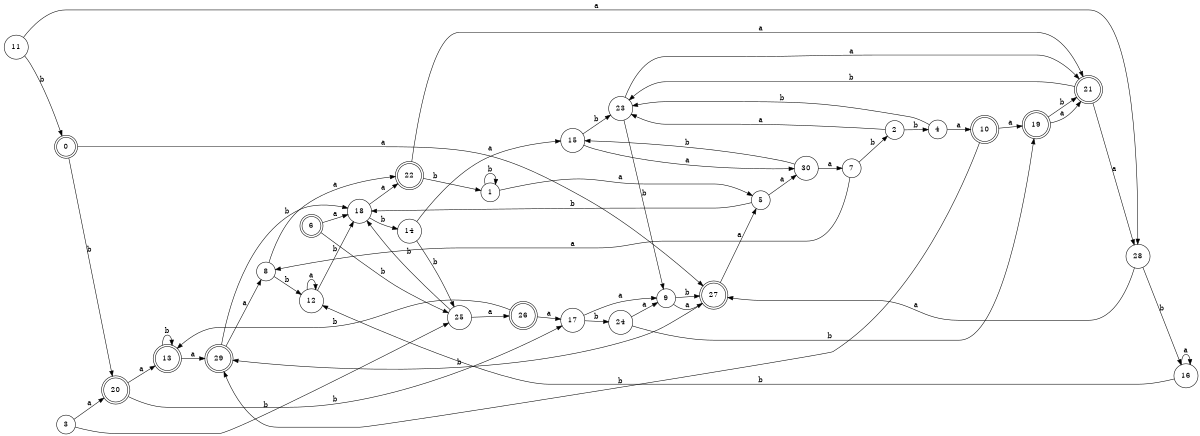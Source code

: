 digraph n25_10 {
__start0 [label="" shape="none"];

rankdir=LR;
size="8,5";

s0 [style="rounded,filled", color="black", fillcolor="white" shape="doublecircle", label="0"];
s1 [style="filled", color="black", fillcolor="white" shape="circle", label="1"];
s2 [style="filled", color="black", fillcolor="white" shape="circle", label="2"];
s3 [style="filled", color="black", fillcolor="white" shape="circle", label="3"];
s4 [style="filled", color="black", fillcolor="white" shape="circle", label="4"];
s5 [style="filled", color="black", fillcolor="white" shape="circle", label="5"];
s6 [style="rounded,filled", color="black", fillcolor="white" shape="doublecircle", label="6"];
s7 [style="filled", color="black", fillcolor="white" shape="circle", label="7"];
s8 [style="filled", color="black", fillcolor="white" shape="circle", label="8"];
s9 [style="filled", color="black", fillcolor="white" shape="circle", label="9"];
s10 [style="rounded,filled", color="black", fillcolor="white" shape="doublecircle", label="10"];
s11 [style="filled", color="black", fillcolor="white" shape="circle", label="11"];
s12 [style="filled", color="black", fillcolor="white" shape="circle", label="12"];
s13 [style="rounded,filled", color="black", fillcolor="white" shape="doublecircle", label="13"];
s14 [style="filled", color="black", fillcolor="white" shape="circle", label="14"];
s15 [style="filled", color="black", fillcolor="white" shape="circle", label="15"];
s16 [style="filled", color="black", fillcolor="white" shape="circle", label="16"];
s17 [style="filled", color="black", fillcolor="white" shape="circle", label="17"];
s18 [style="filled", color="black", fillcolor="white" shape="circle", label="18"];
s19 [style="rounded,filled", color="black", fillcolor="white" shape="doublecircle", label="19"];
s20 [style="rounded,filled", color="black", fillcolor="white" shape="doublecircle", label="20"];
s21 [style="rounded,filled", color="black", fillcolor="white" shape="doublecircle", label="21"];
s22 [style="rounded,filled", color="black", fillcolor="white" shape="doublecircle", label="22"];
s23 [style="filled", color="black", fillcolor="white" shape="circle", label="23"];
s24 [style="filled", color="black", fillcolor="white" shape="circle", label="24"];
s25 [style="filled", color="black", fillcolor="white" shape="circle", label="25"];
s26 [style="rounded,filled", color="black", fillcolor="white" shape="doublecircle", label="26"];
s27 [style="rounded,filled", color="black", fillcolor="white" shape="doublecircle", label="27"];
s28 [style="filled", color="black", fillcolor="white" shape="circle", label="28"];
s29 [style="rounded,filled", color="black", fillcolor="white" shape="doublecircle", label="29"];
s30 [style="filled", color="black", fillcolor="white" shape="circle", label="30"];
s0 -> s27 [label="a"];
s0 -> s20 [label="b"];
s1 -> s5 [label="a"];
s1 -> s1 [label="b"];
s2 -> s23 [label="a"];
s2 -> s4 [label="b"];
s3 -> s20 [label="a"];
s3 -> s25 [label="b"];
s4 -> s10 [label="a"];
s4 -> s23 [label="b"];
s5 -> s30 [label="a"];
s5 -> s18 [label="b"];
s6 -> s18 [label="a"];
s6 -> s25 [label="b"];
s7 -> s8 [label="a"];
s7 -> s2 [label="b"];
s8 -> s22 [label="a"];
s8 -> s12 [label="b"];
s9 -> s27 [label="a"];
s9 -> s27 [label="b"];
s10 -> s19 [label="a"];
s10 -> s29 [label="b"];
s11 -> s28 [label="a"];
s11 -> s0 [label="b"];
s12 -> s12 [label="a"];
s12 -> s18 [label="b"];
s13 -> s29 [label="a"];
s13 -> s13 [label="b"];
s14 -> s15 [label="a"];
s14 -> s25 [label="b"];
s15 -> s30 [label="a"];
s15 -> s23 [label="b"];
s16 -> s16 [label="a"];
s16 -> s12 [label="b"];
s17 -> s9 [label="a"];
s17 -> s24 [label="b"];
s18 -> s22 [label="a"];
s18 -> s14 [label="b"];
s19 -> s21 [label="a"];
s19 -> s21 [label="b"];
s20 -> s13 [label="a"];
s20 -> s17 [label="b"];
s21 -> s28 [label="a"];
s21 -> s23 [label="b"];
s22 -> s21 [label="a"];
s22 -> s1 [label="b"];
s23 -> s21 [label="a"];
s23 -> s9 [label="b"];
s24 -> s9 [label="a"];
s24 -> s19 [label="b"];
s25 -> s26 [label="a"];
s25 -> s18 [label="b"];
s26 -> s17 [label="a"];
s26 -> s13 [label="b"];
s27 -> s5 [label="a"];
s27 -> s29 [label="b"];
s28 -> s27 [label="a"];
s28 -> s16 [label="b"];
s29 -> s8 [label="a"];
s29 -> s18 [label="b"];
s30 -> s7 [label="a"];
s30 -> s15 [label="b"];

}